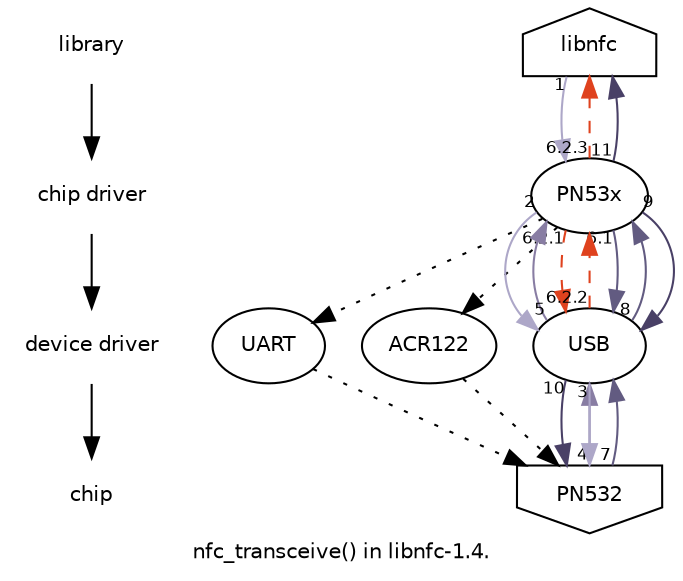 digraph nfc_transceive {
    fontname="Bitstream Vera Sans";
    fontsize=10;

    edge [fontname="Bitstream Vera Sans", fontsize=8];
    node [fontname="Bitstream Vera Sans", fontsize=10];

    subgraph {
	node [shape=plaintext];
	library -> chipdriver -> devicedriver -> chip;

	devicedriver	[label="device driver"];
	chipdriver	[label="chip driver"];
    }

    libnfc	[shape=house];
    PN532	[shape=invhouse];

    {
	edge [style=dotted];
	PN53x -> UART -> PN532;
	PN53x -> ACR122 -> PN532;
    }

    {
	rank=same;
	libnfc;
	library;
    }

    {
	rank=same;
	ACR122;
	USB;
	UART;
	devicedriver;
    }

    {
	rank=same;
	PN53x;
	chipdriver;
    }

    {
	rank=same
	PN532;
	chip;
    }

    // Send message
    edge [color="#ada7c8"];
    libnfc -> PN53x	[taillabel="1"];
    PN53x -> USB	[taillabel="2"];
    USB -> PN532	[taillabel="3"];

    // Receive ACK/NACK
    edge [color="#887da3"];
    PN532 -> USB	[taillabel="4"];
    USB -> PN53x	[taillabel="5"];
    PN53x -> USB	[taillabel="6.2.1", style=dashed, color="#df421e"]; // fail
    USB -> PN53x	[taillabel="6.2.2", style=dashed, color="#df421e"]; // fail
    PN53x -> libnfc	[taillabel="6.2.3", style=dashed, color="#df421e"]; // fail

    // Receive response
    edge [color="#625b81"];
    PN53x -> USB	[taillabel="6.1"]; // ok
    PN532 -> USB	[taillabel="7"];
    USB -> PN53x	[taillabel="8"];

    // Send ACK
    edge [color="#494066"]
    PN53x -> USB	[taillabel="9"];
    USB -> PN532	[taillabel="10"];
    PN53x -> libnfc	[taillabel="11"];

    label="nfc_transceive() in libnfc-1.4.";
}
